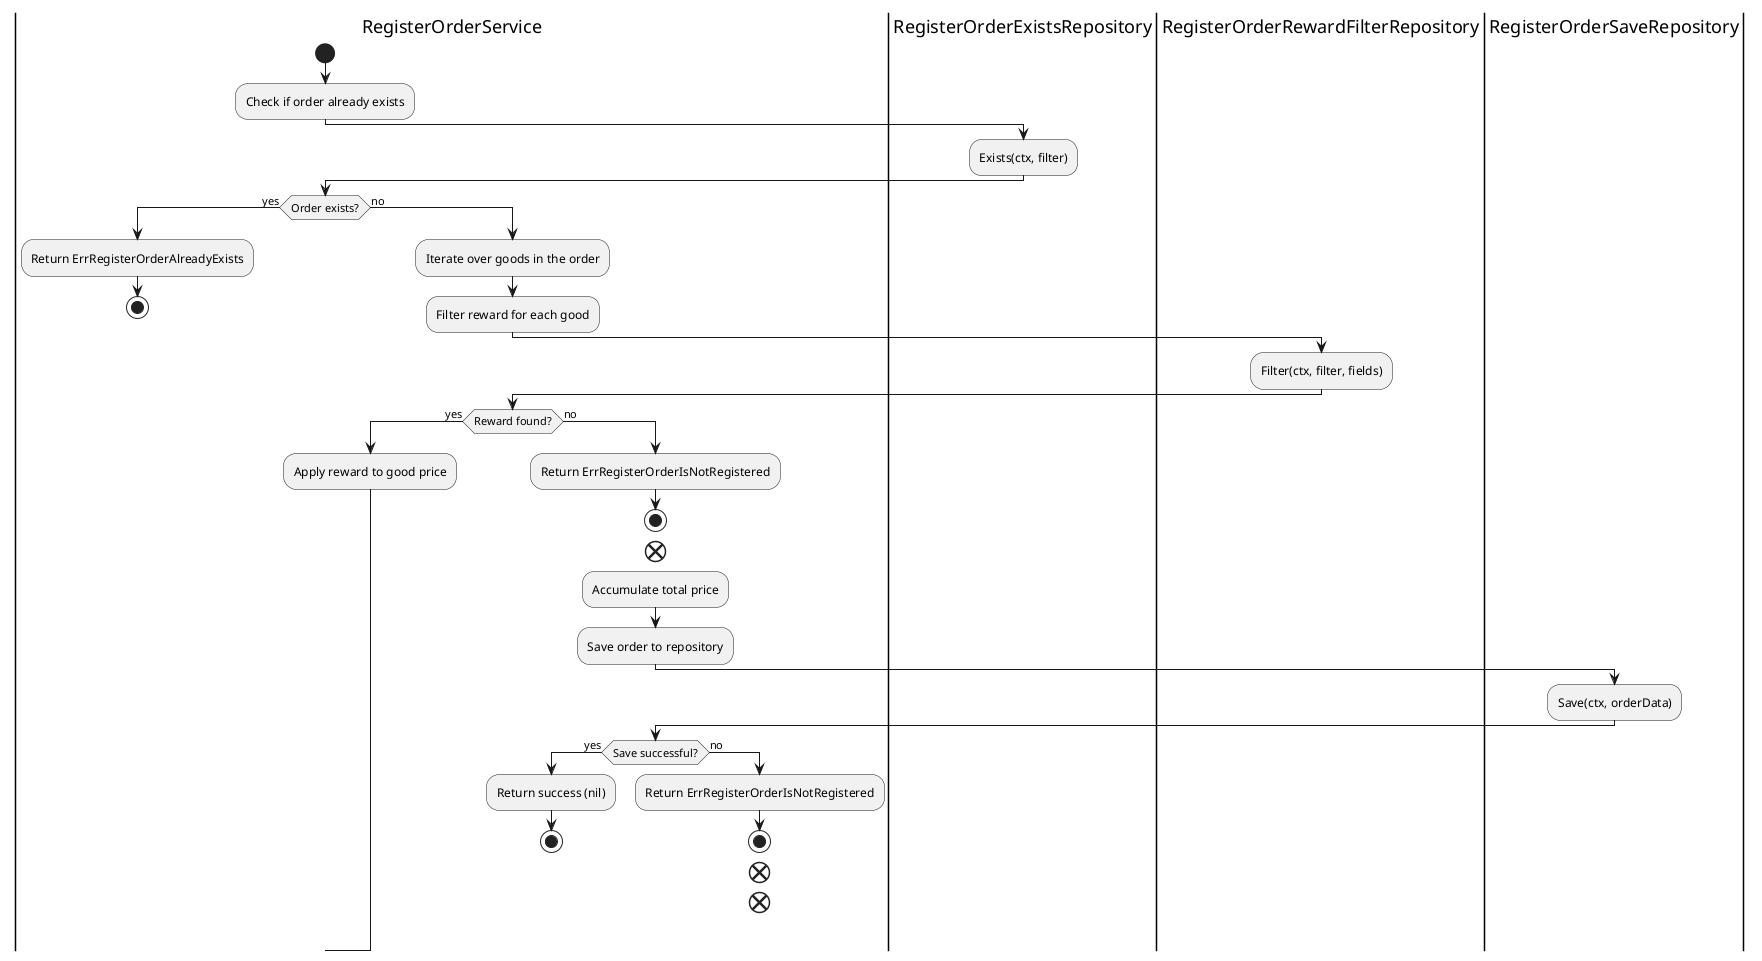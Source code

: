 @startuml
|RegisterOrderService|
start
:Check if order already exists;
|RegisterOrderExistsRepository|
:Exists(ctx, filter);
|RegisterOrderService|
if (Order exists?) then (yes)
  :Return ErrRegisterOrderAlreadyExists;
  stop
else (no)
  :Iterate over goods in the order;
  :Filter reward for each good;
|RegisterOrderRewardFilterRepository|
:Filter(ctx, filter, fields);
|RegisterOrderService|
if (Reward found?) then (yes)
  :Apply reward to good price;
else (no)
  :Return ErrRegisterOrderIsNotRegistered;
  stop
  end
  :Accumulate total price;
  :Save order to repository;
|RegisterOrderSaveRepository|
:Save(ctx, orderData);
|RegisterOrderService|
if (Save successful?) then (yes)
  :Return success (nil);
  stop
else (no)
  :Return ErrRegisterOrderIsNotRegistered;
  stop
end
end
@enduml
